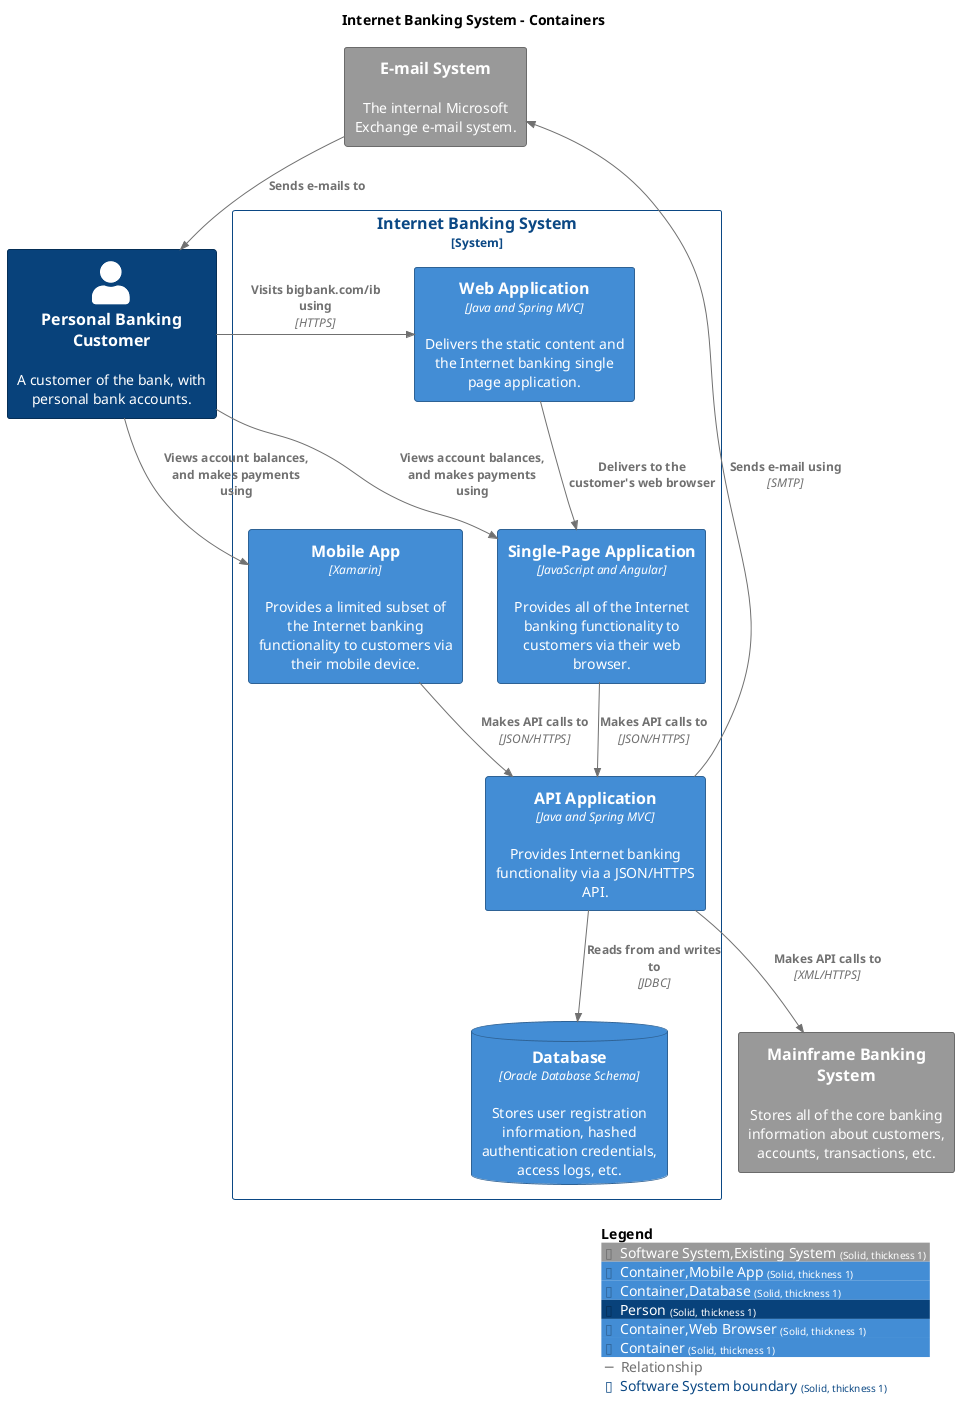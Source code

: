 @startuml
set separator none
title Internet Banking System - Containers

top to bottom direction

!include <C4/C4>
!include <C4/C4_Context>
!include <C4/C4_Container>

AddElementTag("Software System,Existing System", $bgColor="#999999", $borderColor="#6b6b6b", $fontColor="#ffffff", $sprite="", $shadowing="", $borderStyle="Solid", $borderThickness="1")
AddElementTag("Container,Mobile App", $bgColor="#438dd5", $borderColor="#2e6295", $fontColor="#ffffff", $sprite="", $shadowing="", $borderStyle="Solid", $borderThickness="1")
AddElementTag("Container,Database", $bgColor="#438dd5", $borderColor="#2e6295", $fontColor="#ffffff", $sprite="", $shadowing="", $borderStyle="Solid", $borderThickness="1")
AddElementTag("Person", $bgColor="#08427b", $borderColor="#052e56", $fontColor="#ffffff", $sprite="", $shadowing="", $borderStyle="Solid", $borderThickness="1")
AddElementTag("Container,Web Browser", $bgColor="#438dd5", $borderColor="#2e6295", $fontColor="#ffffff", $sprite="", $shadowing="", $borderStyle="Solid", $borderThickness="1")
AddElementTag("Container", $bgColor="#438dd5", $borderColor="#2e6295", $fontColor="#ffffff", $sprite="", $shadowing="", $borderStyle="Solid", $borderThickness="1")

AddRelTag("Relationship", $textColor="#707070", $lineColor="#707070", $lineStyle = "")

AddBoundaryTag("Software System", $bgColor="#ffffff", $borderColor="#0b4884", $fontColor="#0b4884", $shadowing="", $borderStyle="Solid", $borderThickness="1")

Person_Ext(PersonalBankingCustomer, "Personal Banking Customer", $descr="A customer of the bank, with personal bank accounts.", $tags="Person", $link="")
System(MainframeBankingSystem, "Mainframe Banking System", $descr="Stores all of the core banking information about customers, accounts, transactions, etc.", $tags="Software System,Existing System", $link="")
System(EmailSystem, "E-mail System", $descr="The internal Microsoft Exchange e-mail system.", $tags="Software System,Existing System", $link="")

System_Boundary("InternetBankingSystem_boundary", "Internet Banking System", $tags="Software System") {
  Container(InternetBankingSystem.SinglePageApplication, "Single-Page Application", $techn="JavaScript and Angular", $descr="Provides all of the Internet banking functionality to customers via their web browser.", $tags="Container,Web Browser", $link="")
  Container(InternetBankingSystem.MobileApp, "Mobile App", $techn="Xamarin", $descr="Provides a limited subset of the Internet banking functionality to customers via their mobile device.", $tags="Container,Mobile App", $link="")
  Container(InternetBankingSystem.WebApplication, "Web Application", $techn="Java and Spring MVC", $descr="Delivers the static content and the Internet banking single page application.", $tags="Container", $link="")
  Container(InternetBankingSystem.APIApplication, "API Application", $techn="Java and Spring MVC", $descr="Provides Internet banking functionality via a JSON/HTTPS API.", $tags="Container", $link="")
  ContainerDb(InternetBankingSystem.Database, "Database", $techn="Oracle Database Schema", $descr="Stores user registration information, hashed authentication credentials, access logs, etc.", $tags="Container,Database", $link="")
}

Rel_D(PersonalBankingCustomer, InternetBankingSystem.WebApplication, "Visits bigbank.com/ib using", $techn="HTTPS", $tags="Relationship", $link="")
Rel_D(PersonalBankingCustomer, InternetBankingSystem.SinglePageApplication, "Views account balances, and makes payments using", $techn="", $tags="Relationship", $link="")
Rel_D(PersonalBankingCustomer, InternetBankingSystem.MobileApp, "Views account balances, and makes payments using", $techn="", $tags="Relationship", $link="")
Rel_D(InternetBankingSystem.WebApplication, InternetBankingSystem.SinglePageApplication, "Delivers to the customer's web browser", $techn="", $tags="Relationship", $link="")
Rel_D(InternetBankingSystem.APIApplication, InternetBankingSystem.Database, "Reads from and writes to", $techn="JDBC", $tags="Relationship", $link="")
Rel_D(InternetBankingSystem.APIApplication, MainframeBankingSystem, "Makes API calls to", $techn="XML/HTTPS", $tags="Relationship", $link="")
Rel_D(InternetBankingSystem.APIApplication, EmailSystem, "Sends e-mail using", $techn="SMTP", $tags="Relationship", $link="")
Rel_D(InternetBankingSystem.SinglePageApplication, InternetBankingSystem.APIApplication, "Makes API calls to", $techn="JSON/HTTPS", $tags="Relationship", $link="")
Rel_D(InternetBankingSystem.MobileApp, InternetBankingSystem.APIApplication, "Makes API calls to", $techn="JSON/HTTPS", $tags="Relationship", $link="")
Rel_D(EmailSystem, PersonalBankingCustomer, "Sends e-mails to", $techn="", $tags="Relationship", $link="")

SHOW_LEGEND(true)
@enduml